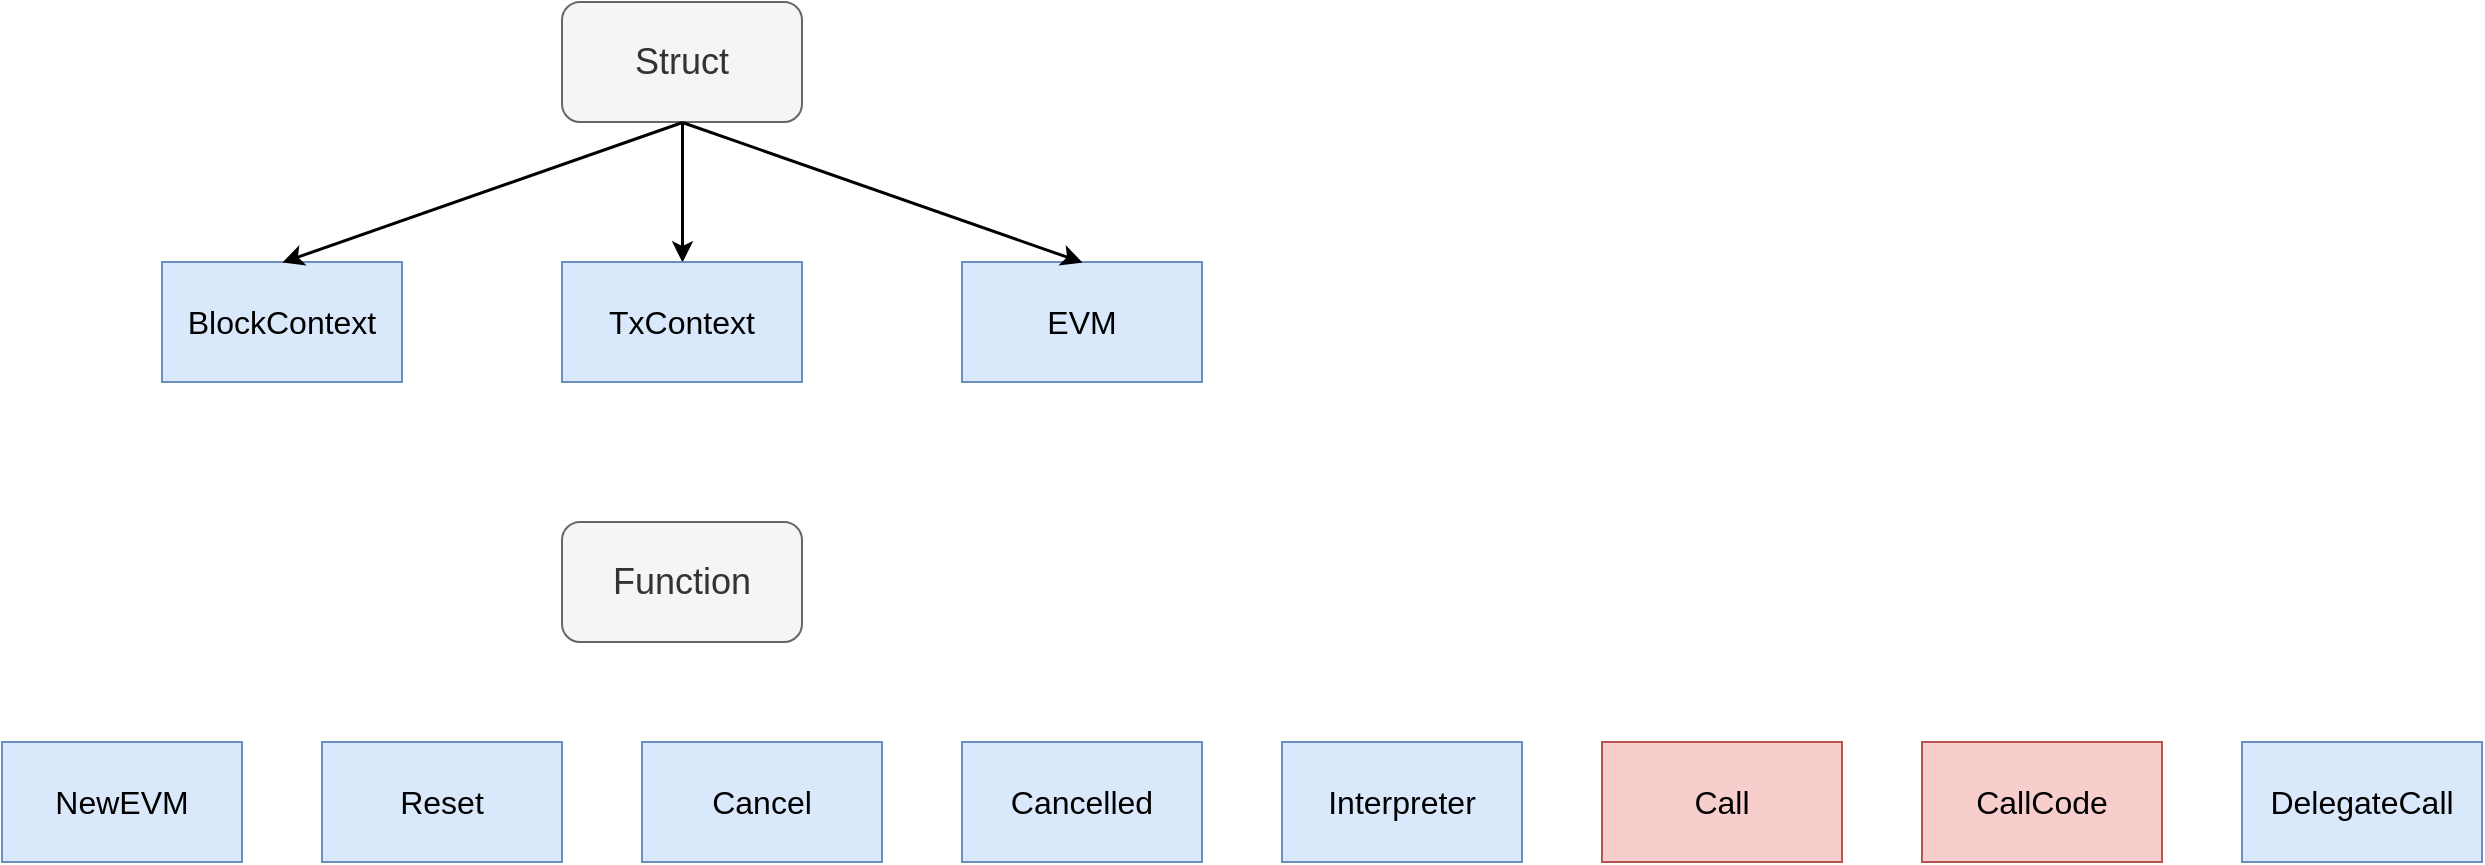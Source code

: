 <mxfile version="20.1.1" type="github">
  <diagram id="gQir4tKXLFM2m6vFJGEi" name="Page-1">
    <mxGraphModel dx="1018" dy="659" grid="1" gridSize="10" guides="1" tooltips="1" connect="1" arrows="1" fold="1" page="1" pageScale="1" pageWidth="850" pageHeight="1100" math="0" shadow="0">
      <root>
        <mxCell id="0" />
        <mxCell id="1" parent="0" />
        <mxCell id="S_cY4TQ_jlMU2eALo9Zc-6" value="" style="edgeStyle=orthogonalEdgeStyle;rounded=0;orthogonalLoop=1;jettySize=auto;html=1;fontSize=16;strokeWidth=1.5;" edge="1" parent="1" source="S_cY4TQ_jlMU2eALo9Zc-1" target="S_cY4TQ_jlMU2eALo9Zc-4">
          <mxGeometry relative="1" as="geometry" />
        </mxCell>
        <mxCell id="S_cY4TQ_jlMU2eALo9Zc-1" value="&lt;font style=&quot;font-size: 18px;&quot;&gt;Struct&lt;/font&gt;" style="rounded=1;whiteSpace=wrap;html=1;fillColor=#f5f5f5;fontColor=#333333;strokeColor=#666666;" vertex="1" parent="1">
          <mxGeometry x="320" y="70" width="120" height="60" as="geometry" />
        </mxCell>
        <mxCell id="S_cY4TQ_jlMU2eALo9Zc-3" value="&lt;font style=&quot;font-size: 16px;&quot;&gt;BlockContext&lt;/font&gt;" style="rounded=0;whiteSpace=wrap;html=1;fontSize=18;fillColor=#dae8fc;strokeColor=#6c8ebf;" vertex="1" parent="1">
          <mxGeometry x="120" y="200" width="120" height="60" as="geometry" />
        </mxCell>
        <mxCell id="S_cY4TQ_jlMU2eALo9Zc-4" value="&lt;font style=&quot;font-size: 16px;&quot;&gt;TxContext&lt;/font&gt;" style="rounded=0;whiteSpace=wrap;html=1;fontSize=18;fillColor=#dae8fc;strokeColor=#6c8ebf;" vertex="1" parent="1">
          <mxGeometry x="320" y="200" width="120" height="60" as="geometry" />
        </mxCell>
        <mxCell id="S_cY4TQ_jlMU2eALo9Zc-5" value="&lt;font style=&quot;font-size: 16px;&quot;&gt;EVM&lt;/font&gt;" style="rounded=0;whiteSpace=wrap;html=1;fontSize=18;fillColor=#dae8fc;strokeColor=#6c8ebf;" vertex="1" parent="1">
          <mxGeometry x="520" y="200" width="120" height="60" as="geometry" />
        </mxCell>
        <mxCell id="S_cY4TQ_jlMU2eALo9Zc-8" value="" style="endArrow=classic;html=1;rounded=0;fontSize=16;strokeWidth=1.5;exitX=0.5;exitY=1;exitDx=0;exitDy=0;entryX=0.5;entryY=0;entryDx=0;entryDy=0;" edge="1" parent="1" source="S_cY4TQ_jlMU2eALo9Zc-1" target="S_cY4TQ_jlMU2eALo9Zc-3">
          <mxGeometry width="50" height="50" relative="1" as="geometry">
            <mxPoint x="400" y="360" as="sourcePoint" />
            <mxPoint x="450" y="310" as="targetPoint" />
          </mxGeometry>
        </mxCell>
        <mxCell id="S_cY4TQ_jlMU2eALo9Zc-9" value="" style="endArrow=classic;html=1;rounded=0;fontSize=16;strokeWidth=1.5;entryX=0.5;entryY=0;entryDx=0;entryDy=0;" edge="1" parent="1" target="S_cY4TQ_jlMU2eALo9Zc-5">
          <mxGeometry width="50" height="50" relative="1" as="geometry">
            <mxPoint x="380" y="130" as="sourcePoint" />
            <mxPoint x="190" y="210" as="targetPoint" />
          </mxGeometry>
        </mxCell>
        <mxCell id="S_cY4TQ_jlMU2eALo9Zc-11" value="&lt;font style=&quot;font-size: 18px;&quot;&gt;Function&lt;/font&gt;" style="rounded=1;whiteSpace=wrap;html=1;fillColor=#f5f5f5;fontColor=#333333;strokeColor=#666666;" vertex="1" parent="1">
          <mxGeometry x="320" y="330" width="120" height="60" as="geometry" />
        </mxCell>
        <mxCell id="S_cY4TQ_jlMU2eALo9Zc-12" value="&lt;font style=&quot;font-size: 16px;&quot;&gt;NewEVM&lt;/font&gt;" style="rounded=0;whiteSpace=wrap;html=1;fontSize=18;fillColor=#dae8fc;strokeColor=#6c8ebf;" vertex="1" parent="1">
          <mxGeometry x="40" y="440" width="120" height="60" as="geometry" />
        </mxCell>
        <mxCell id="S_cY4TQ_jlMU2eALo9Zc-13" value="&lt;span style=&quot;font-size: 16px;&quot;&gt;Reset&lt;/span&gt;" style="rounded=0;whiteSpace=wrap;html=1;fontSize=18;fillColor=#dae8fc;strokeColor=#6c8ebf;" vertex="1" parent="1">
          <mxGeometry x="200" y="440" width="120" height="60" as="geometry" />
        </mxCell>
        <mxCell id="S_cY4TQ_jlMU2eALo9Zc-14" value="&lt;span style=&quot;font-size: 16px;&quot;&gt;Cancel&lt;/span&gt;" style="rounded=0;whiteSpace=wrap;html=1;fontSize=18;fillColor=#dae8fc;strokeColor=#6c8ebf;" vertex="1" parent="1">
          <mxGeometry x="360" y="440" width="120" height="60" as="geometry" />
        </mxCell>
        <mxCell id="S_cY4TQ_jlMU2eALo9Zc-15" value="&lt;span style=&quot;font-size: 16px;&quot;&gt;Cancelled&lt;/span&gt;" style="rounded=0;whiteSpace=wrap;html=1;fontSize=18;fillColor=#dae8fc;strokeColor=#6c8ebf;" vertex="1" parent="1">
          <mxGeometry x="520" y="440" width="120" height="60" as="geometry" />
        </mxCell>
        <mxCell id="S_cY4TQ_jlMU2eALo9Zc-16" value="&lt;span style=&quot;font-size: 16px;&quot;&gt;Interpreter&lt;/span&gt;" style="rounded=0;whiteSpace=wrap;html=1;fontSize=18;fillColor=#dae8fc;strokeColor=#6c8ebf;" vertex="1" parent="1">
          <mxGeometry x="680" y="440" width="120" height="60" as="geometry" />
        </mxCell>
        <mxCell id="S_cY4TQ_jlMU2eALo9Zc-17" value="&lt;span style=&quot;font-size: 16px;&quot;&gt;Call&lt;/span&gt;" style="rounded=0;whiteSpace=wrap;html=1;fontSize=18;fillColor=#f8cecc;strokeColor=#b85450;" vertex="1" parent="1">
          <mxGeometry x="840" y="440" width="120" height="60" as="geometry" />
        </mxCell>
        <mxCell id="S_cY4TQ_jlMU2eALo9Zc-18" value="&lt;span style=&quot;font-size: 16px;&quot;&gt;CallCode&lt;/span&gt;" style="rounded=0;whiteSpace=wrap;html=1;fontSize=18;fillColor=#f8cecc;strokeColor=#b85450;" vertex="1" parent="1">
          <mxGeometry x="1000" y="440" width="120" height="60" as="geometry" />
        </mxCell>
        <mxCell id="S_cY4TQ_jlMU2eALo9Zc-19" value="&lt;span style=&quot;font-size: 16px;&quot;&gt;DelegateCall&lt;/span&gt;" style="rounded=0;whiteSpace=wrap;html=1;fontSize=18;fillColor=#dae8fc;strokeColor=#6c8ebf;" vertex="1" parent="1">
          <mxGeometry x="1160" y="440" width="120" height="60" as="geometry" />
        </mxCell>
      </root>
    </mxGraphModel>
  </diagram>
</mxfile>
